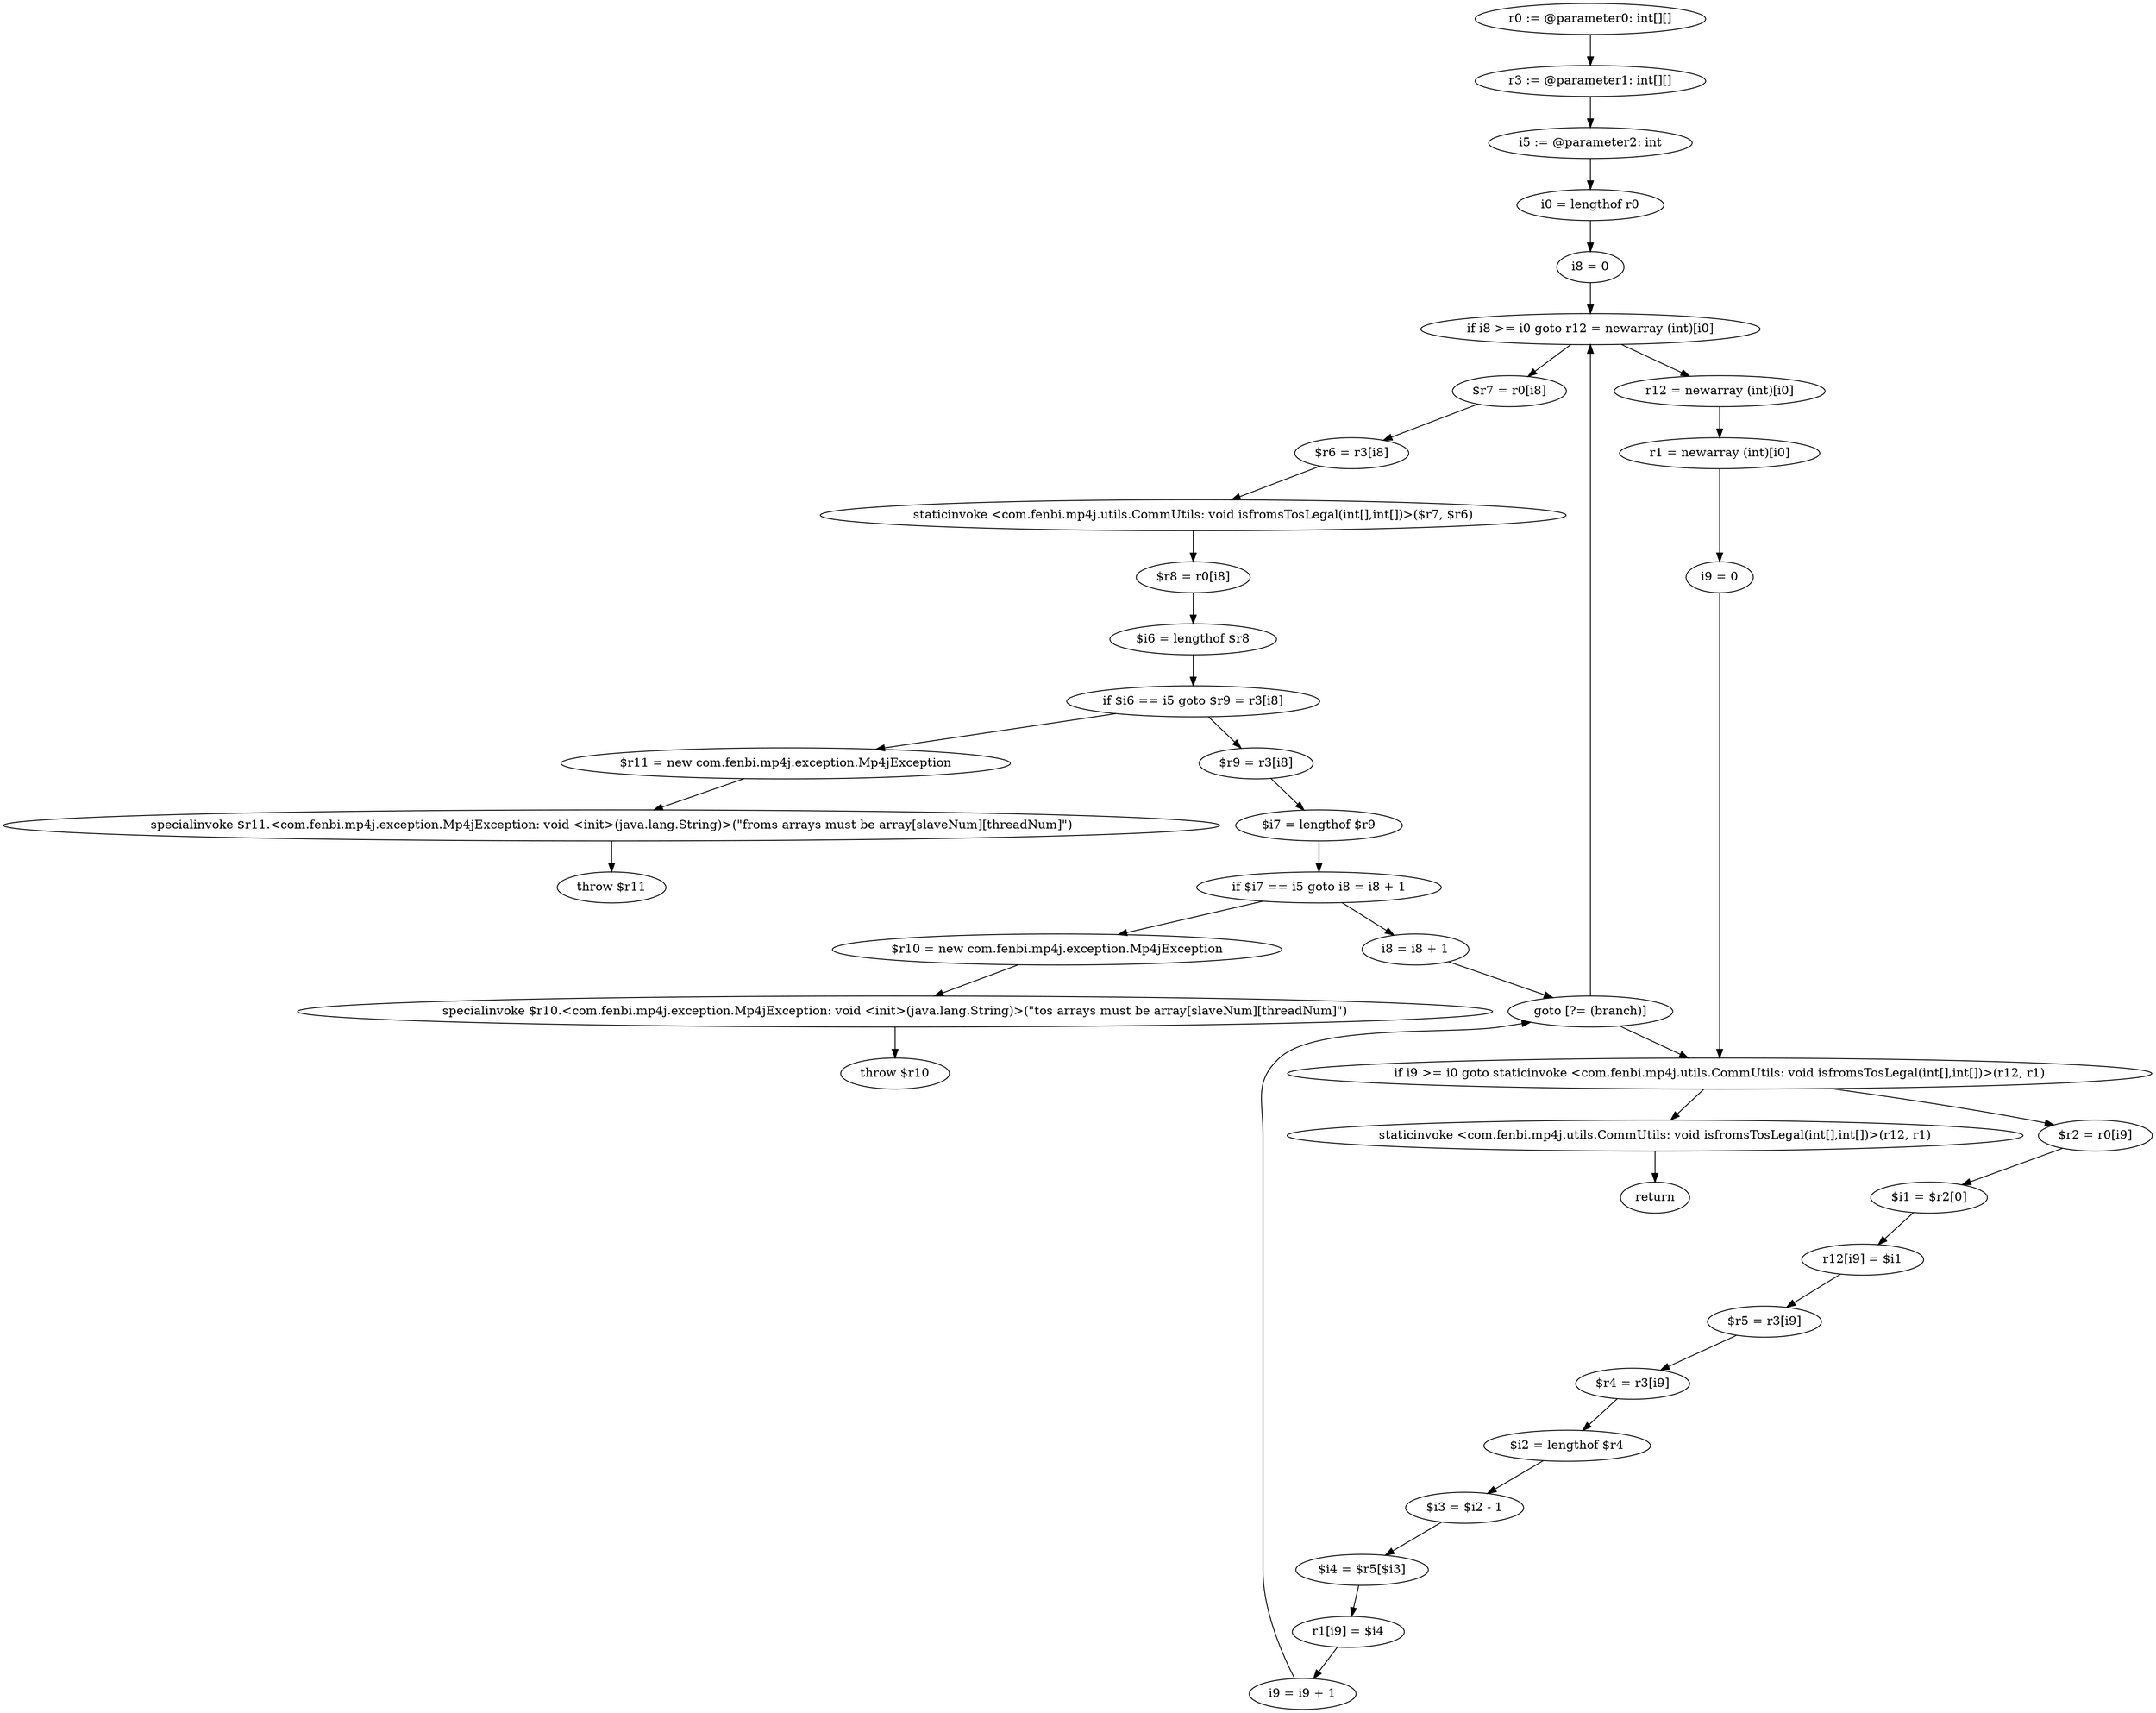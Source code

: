 digraph "unitGraph" {
    "r0 := @parameter0: int[][]"
    "r3 := @parameter1: int[][]"
    "i5 := @parameter2: int"
    "i0 = lengthof r0"
    "i8 = 0"
    "if i8 >= i0 goto r12 = newarray (int)[i0]"
    "$r7 = r0[i8]"
    "$r6 = r3[i8]"
    "staticinvoke <com.fenbi.mp4j.utils.CommUtils: void isfromsTosLegal(int[],int[])>($r7, $r6)"
    "$r8 = r0[i8]"
    "$i6 = lengthof $r8"
    "if $i6 == i5 goto $r9 = r3[i8]"
    "$r11 = new com.fenbi.mp4j.exception.Mp4jException"
    "specialinvoke $r11.<com.fenbi.mp4j.exception.Mp4jException: void <init>(java.lang.String)>(\"froms arrays must be array[slaveNum][threadNum]\")"
    "throw $r11"
    "$r9 = r3[i8]"
    "$i7 = lengthof $r9"
    "if $i7 == i5 goto i8 = i8 + 1"
    "$r10 = new com.fenbi.mp4j.exception.Mp4jException"
    "specialinvoke $r10.<com.fenbi.mp4j.exception.Mp4jException: void <init>(java.lang.String)>(\"tos arrays must be array[slaveNum][threadNum]\")"
    "throw $r10"
    "i8 = i8 + 1"
    "goto [?= (branch)]"
    "r12 = newarray (int)[i0]"
    "r1 = newarray (int)[i0]"
    "i9 = 0"
    "if i9 >= i0 goto staticinvoke <com.fenbi.mp4j.utils.CommUtils: void isfromsTosLegal(int[],int[])>(r12, r1)"
    "$r2 = r0[i9]"
    "$i1 = $r2[0]"
    "r12[i9] = $i1"
    "$r5 = r3[i9]"
    "$r4 = r3[i9]"
    "$i2 = lengthof $r4"
    "$i3 = $i2 - 1"
    "$i4 = $r5[$i3]"
    "r1[i9] = $i4"
    "i9 = i9 + 1"
    "staticinvoke <com.fenbi.mp4j.utils.CommUtils: void isfromsTosLegal(int[],int[])>(r12, r1)"
    "return"
    "r0 := @parameter0: int[][]"->"r3 := @parameter1: int[][]";
    "r3 := @parameter1: int[][]"->"i5 := @parameter2: int";
    "i5 := @parameter2: int"->"i0 = lengthof r0";
    "i0 = lengthof r0"->"i8 = 0";
    "i8 = 0"->"if i8 >= i0 goto r12 = newarray (int)[i0]";
    "if i8 >= i0 goto r12 = newarray (int)[i0]"->"$r7 = r0[i8]";
    "if i8 >= i0 goto r12 = newarray (int)[i0]"->"r12 = newarray (int)[i0]";
    "$r7 = r0[i8]"->"$r6 = r3[i8]";
    "$r6 = r3[i8]"->"staticinvoke <com.fenbi.mp4j.utils.CommUtils: void isfromsTosLegal(int[],int[])>($r7, $r6)";
    "staticinvoke <com.fenbi.mp4j.utils.CommUtils: void isfromsTosLegal(int[],int[])>($r7, $r6)"->"$r8 = r0[i8]";
    "$r8 = r0[i8]"->"$i6 = lengthof $r8";
    "$i6 = lengthof $r8"->"if $i6 == i5 goto $r9 = r3[i8]";
    "if $i6 == i5 goto $r9 = r3[i8]"->"$r11 = new com.fenbi.mp4j.exception.Mp4jException";
    "if $i6 == i5 goto $r9 = r3[i8]"->"$r9 = r3[i8]";
    "$r11 = new com.fenbi.mp4j.exception.Mp4jException"->"specialinvoke $r11.<com.fenbi.mp4j.exception.Mp4jException: void <init>(java.lang.String)>(\"froms arrays must be array[slaveNum][threadNum]\")";
    "specialinvoke $r11.<com.fenbi.mp4j.exception.Mp4jException: void <init>(java.lang.String)>(\"froms arrays must be array[slaveNum][threadNum]\")"->"throw $r11";
    "$r9 = r3[i8]"->"$i7 = lengthof $r9";
    "$i7 = lengthof $r9"->"if $i7 == i5 goto i8 = i8 + 1";
    "if $i7 == i5 goto i8 = i8 + 1"->"$r10 = new com.fenbi.mp4j.exception.Mp4jException";
    "if $i7 == i5 goto i8 = i8 + 1"->"i8 = i8 + 1";
    "$r10 = new com.fenbi.mp4j.exception.Mp4jException"->"specialinvoke $r10.<com.fenbi.mp4j.exception.Mp4jException: void <init>(java.lang.String)>(\"tos arrays must be array[slaveNum][threadNum]\")";
    "specialinvoke $r10.<com.fenbi.mp4j.exception.Mp4jException: void <init>(java.lang.String)>(\"tos arrays must be array[slaveNum][threadNum]\")"->"throw $r10";
    "i8 = i8 + 1"->"goto [?= (branch)]";
    "goto [?= (branch)]"->"if i8 >= i0 goto r12 = newarray (int)[i0]";
    "r12 = newarray (int)[i0]"->"r1 = newarray (int)[i0]";
    "r1 = newarray (int)[i0]"->"i9 = 0";
    "i9 = 0"->"if i9 >= i0 goto staticinvoke <com.fenbi.mp4j.utils.CommUtils: void isfromsTosLegal(int[],int[])>(r12, r1)";
    "if i9 >= i0 goto staticinvoke <com.fenbi.mp4j.utils.CommUtils: void isfromsTosLegal(int[],int[])>(r12, r1)"->"$r2 = r0[i9]";
    "if i9 >= i0 goto staticinvoke <com.fenbi.mp4j.utils.CommUtils: void isfromsTosLegal(int[],int[])>(r12, r1)"->"staticinvoke <com.fenbi.mp4j.utils.CommUtils: void isfromsTosLegal(int[],int[])>(r12, r1)";
    "$r2 = r0[i9]"->"$i1 = $r2[0]";
    "$i1 = $r2[0]"->"r12[i9] = $i1";
    "r12[i9] = $i1"->"$r5 = r3[i9]";
    "$r5 = r3[i9]"->"$r4 = r3[i9]";
    "$r4 = r3[i9]"->"$i2 = lengthof $r4";
    "$i2 = lengthof $r4"->"$i3 = $i2 - 1";
    "$i3 = $i2 - 1"->"$i4 = $r5[$i3]";
    "$i4 = $r5[$i3]"->"r1[i9] = $i4";
    "r1[i9] = $i4"->"i9 = i9 + 1";
    "i9 = i9 + 1"->"goto [?= (branch)]";
    "goto [?= (branch)]"->"if i9 >= i0 goto staticinvoke <com.fenbi.mp4j.utils.CommUtils: void isfromsTosLegal(int[],int[])>(r12, r1)";
    "staticinvoke <com.fenbi.mp4j.utils.CommUtils: void isfromsTosLegal(int[],int[])>(r12, r1)"->"return";
}

